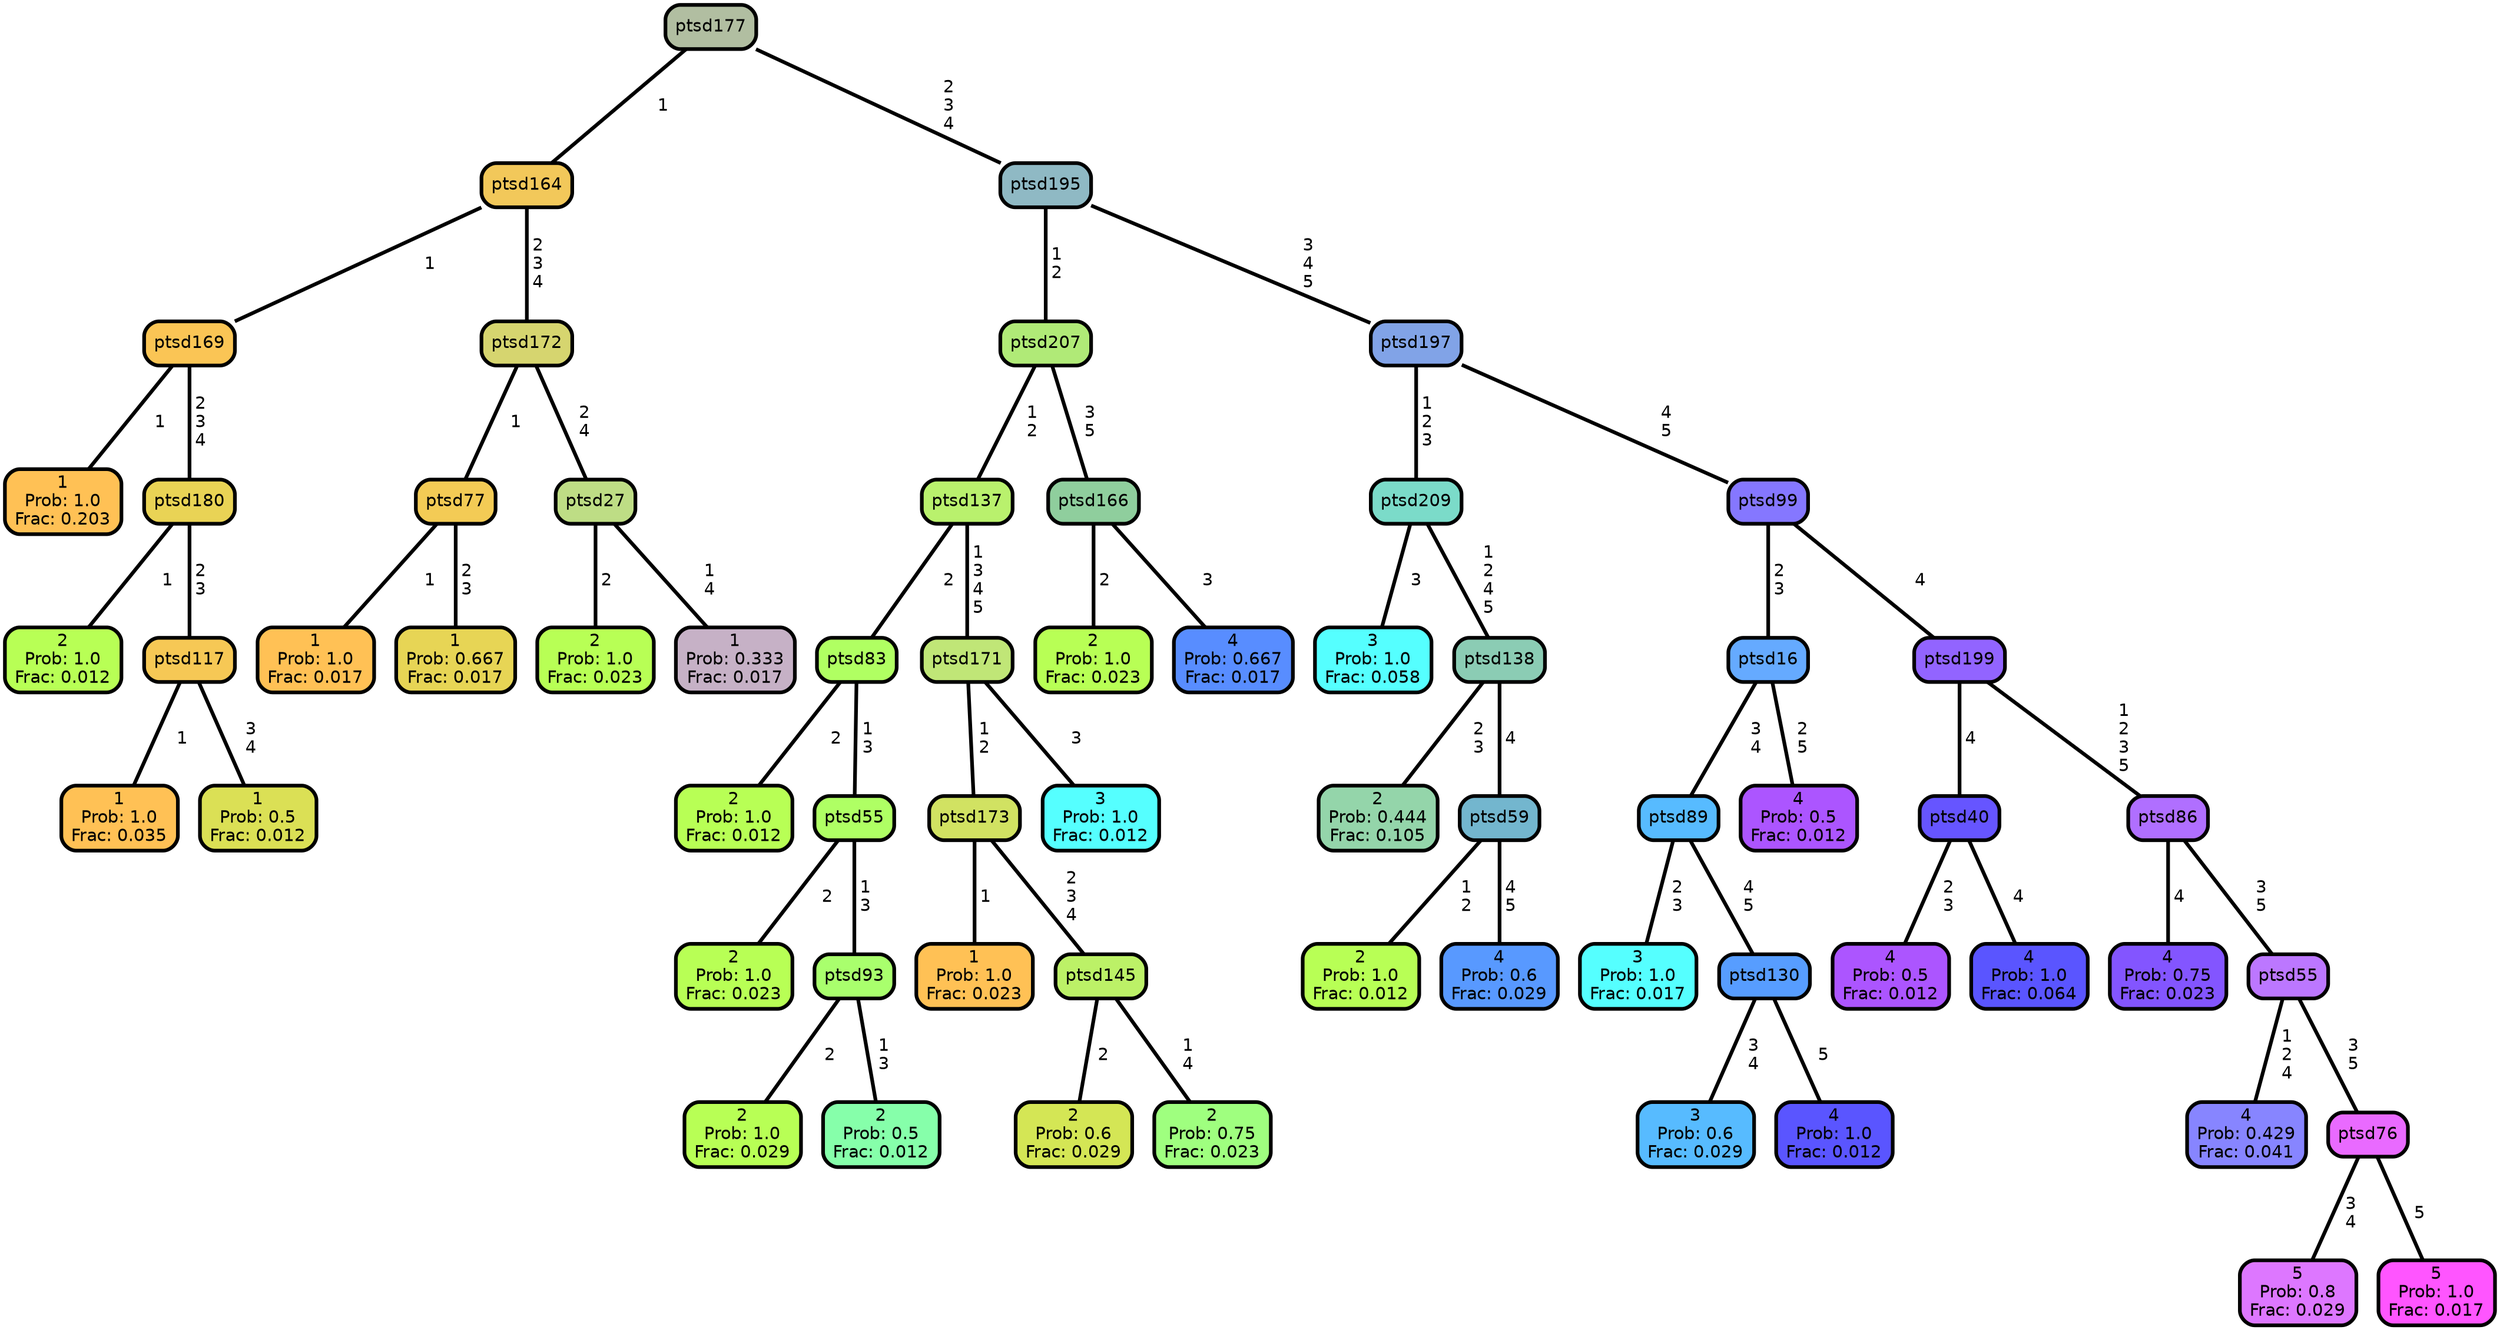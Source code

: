 graph Tree {
node [shape=box, style="filled, rounded",color="black",penwidth="3",fontcolor="black",                 fontname=helvetica] ;
graph [ranksep="0 equally", splines=straight,                 bgcolor=transparent, dpi=200] ;
edge [fontname=helvetica, color=black] ;
0 [label="1
Prob: 1.0
Frac: 0.203", fillcolor="#ffc155"] ;
1 [label="ptsd169", fillcolor="#fac555"] ;
2 [label="2
Prob: 1.0
Frac: 0.012", fillcolor="#b8ff55"] ;
3 [label="ptsd180", fillcolor="#e9d355"] ;
4 [label="1
Prob: 1.0
Frac: 0.035", fillcolor="#ffc155"] ;
5 [label="ptsd117", fillcolor="#f6c855"] ;
6 [label="1
Prob: 0.5
Frac: 0.012", fillcolor="#dbe055"] ;
7 [label="ptsd164", fillcolor="#f2c85a"] ;
8 [label="1
Prob: 1.0
Frac: 0.017", fillcolor="#ffc155"] ;
9 [label="ptsd77", fillcolor="#f3cb55"] ;
10 [label="1
Prob: 0.667
Frac: 0.017", fillcolor="#e7d555"] ;
11 [label="ptsd172", fillcolor="#d6d56f"] ;
12 [label="2
Prob: 1.0
Frac: 0.023", fillcolor="#b8ff55"] ;
13 [label="ptsd27", fillcolor="#bedd85"] ;
14 [label="1
Prob: 0.333
Frac: 0.017", fillcolor="#c6b1c6"] ;
15 [label="ptsd177", fillcolor="#b1bea1"] ;
16 [label="2
Prob: 1.0
Frac: 0.012", fillcolor="#b8ff55"] ;
17 [label="ptsd83", fillcolor="#b0ff62"] ;
18 [label="2
Prob: 1.0
Frac: 0.023", fillcolor="#b8ff55"] ;
19 [label="ptsd55", fillcolor="#afff64"] ;
20 [label="2
Prob: 1.0
Frac: 0.029", fillcolor="#b8ff55"] ;
21 [label="ptsd93", fillcolor="#a9ff6d"] ;
22 [label="2
Prob: 0.5
Frac: 0.012", fillcolor="#86ffaa"] ;
23 [label="ptsd137", fillcolor="#b9f16d"] ;
24 [label="1
Prob: 1.0
Frac: 0.023", fillcolor="#ffc155"] ;
25 [label="ptsd173", fillcolor="#d1e262"] ;
26 [label="2
Prob: 0.6
Frac: 0.029", fillcolor="#d4e655"] ;
27 [label="ptsd145", fillcolor="#bcf167"] ;
28 [label="2
Prob: 0.75
Frac: 0.023", fillcolor="#9fff7f"] ;
29 [label="ptsd171", fillcolor="#c0e677"] ;
30 [label="3
Prob: 1.0
Frac: 0.012", fillcolor="#55ffff"] ;
31 [label="ptsd207", fillcolor="#b0ea77"] ;
32 [label="2
Prob: 1.0
Frac: 0.023", fillcolor="#b8ff55"] ;
33 [label="ptsd166", fillcolor="#8fce9d"] ;
34 [label="4
Prob: 0.667
Frac: 0.017", fillcolor="#588dff"] ;
35 [label="ptsd195", fillcolor="#8fb9c4"] ;
36 [label="3
Prob: 1.0
Frac: 0.058", fillcolor="#55ffff"] ;
37 [label="ptsd209", fillcolor="#7bdbc9"] ;
38 [label="2
Prob: 0.444
Frac: 0.105", fillcolor="#94d5aa"] ;
39 [label="ptsd138", fillcolor="#8bccb4"] ;
40 [label="2
Prob: 1.0
Frac: 0.012", fillcolor="#b8ff55"] ;
41 [label="ptsd59", fillcolor="#73b6ce"] ;
42 [label="4
Prob: 0.6
Frac: 0.029", fillcolor="#5899ff"] ;
43 [label="ptsd197", fillcolor="#81a3e7"] ;
44 [label="3
Prob: 1.0
Frac: 0.017", fillcolor="#55ffff"] ;
45 [label="ptsd89", fillcolor="#57bbff"] ;
46 [label="3
Prob: 0.6
Frac: 0.029", fillcolor="#57bbff"] ;
47 [label="ptsd130", fillcolor="#579dff"] ;
48 [label="4
Prob: 1.0
Frac: 0.012", fillcolor="#5a55ff"] ;
49 [label="ptsd16", fillcolor="#65aaff"] ;
50 [label="4
Prob: 0.5
Frac: 0.012", fillcolor="#ac55ff"] ;
51 [label="ptsd99", fillcolor="#8577ff"] ;
52 [label="4
Prob: 0.5
Frac: 0.012", fillcolor="#ac55ff"] ;
53 [label="ptsd40", fillcolor="#6655ff"] ;
54 [label="4
Prob: 1.0
Frac: 0.064", fillcolor="#5a55ff"] ;
55 [label="ptsd199", fillcolor="#9264ff"] ;
56 [label="4
Prob: 0.75
Frac: 0.023", fillcolor="#8355ff"] ;
57 [label="ptsd86", fillcolor="#b06fff"] ;
58 [label="4
Prob: 0.429
Frac: 0.041", fillcolor="#8785ff"] ;
59 [label="ptsd55", fillcolor="#bc77ff"] ;
60 [label="5
Prob: 0.8
Frac: 0.029", fillcolor="#dd77ff"] ;
61 [label="ptsd76", fillcolor="#e96aff"] ;
62 [label="5
Prob: 1.0
Frac: 0.017", fillcolor="#ff55ff"] ;
1 -- 0 [label=" 1",penwidth=3] ;
1 -- 3 [label=" 2\n 3\n 4",penwidth=3] ;
3 -- 2 [label=" 1",penwidth=3] ;
3 -- 5 [label=" 2\n 3",penwidth=3] ;
5 -- 4 [label=" 1",penwidth=3] ;
5 -- 6 [label=" 3\n 4",penwidth=3] ;
7 -- 1 [label=" 1",penwidth=3] ;
7 -- 11 [label=" 2\n 3\n 4",penwidth=3] ;
9 -- 8 [label=" 1",penwidth=3] ;
9 -- 10 [label=" 2\n 3",penwidth=3] ;
11 -- 9 [label=" 1",penwidth=3] ;
11 -- 13 [label=" 2\n 4",penwidth=3] ;
13 -- 12 [label=" 2",penwidth=3] ;
13 -- 14 [label=" 1\n 4",penwidth=3] ;
15 -- 7 [label=" 1",penwidth=3] ;
15 -- 35 [label=" 2\n 3\n 4",penwidth=3] ;
17 -- 16 [label=" 2",penwidth=3] ;
17 -- 19 [label=" 1\n 3",penwidth=3] ;
19 -- 18 [label=" 2",penwidth=3] ;
19 -- 21 [label=" 1\n 3",penwidth=3] ;
21 -- 20 [label=" 2",penwidth=3] ;
21 -- 22 [label=" 1\n 3",penwidth=3] ;
23 -- 17 [label=" 2",penwidth=3] ;
23 -- 29 [label=" 1\n 3\n 4\n 5",penwidth=3] ;
25 -- 24 [label=" 1",penwidth=3] ;
25 -- 27 [label=" 2\n 3\n 4",penwidth=3] ;
27 -- 26 [label=" 2",penwidth=3] ;
27 -- 28 [label=" 1\n 4",penwidth=3] ;
29 -- 25 [label=" 1\n 2",penwidth=3] ;
29 -- 30 [label=" 3",penwidth=3] ;
31 -- 23 [label=" 1\n 2",penwidth=3] ;
31 -- 33 [label=" 3\n 5",penwidth=3] ;
33 -- 32 [label=" 2",penwidth=3] ;
33 -- 34 [label=" 3",penwidth=3] ;
35 -- 31 [label=" 1\n 2",penwidth=3] ;
35 -- 43 [label=" 3\n 4\n 5",penwidth=3] ;
37 -- 36 [label=" 3",penwidth=3] ;
37 -- 39 [label=" 1\n 2\n 4\n 5",penwidth=3] ;
39 -- 38 [label=" 2\n 3",penwidth=3] ;
39 -- 41 [label=" 4",penwidth=3] ;
41 -- 40 [label=" 1\n 2",penwidth=3] ;
41 -- 42 [label=" 4\n 5",penwidth=3] ;
43 -- 37 [label=" 1\n 2\n 3",penwidth=3] ;
43 -- 51 [label=" 4\n 5",penwidth=3] ;
45 -- 44 [label=" 2\n 3",penwidth=3] ;
45 -- 47 [label=" 4\n 5",penwidth=3] ;
47 -- 46 [label=" 3\n 4",penwidth=3] ;
47 -- 48 [label=" 5",penwidth=3] ;
49 -- 45 [label=" 3\n 4",penwidth=3] ;
49 -- 50 [label=" 2\n 5",penwidth=3] ;
51 -- 49 [label=" 2\n 3",penwidth=3] ;
51 -- 55 [label=" 4",penwidth=3] ;
53 -- 52 [label=" 2\n 3",penwidth=3] ;
53 -- 54 [label=" 4",penwidth=3] ;
55 -- 53 [label=" 4",penwidth=3] ;
55 -- 57 [label=" 1\n 2\n 3\n 5",penwidth=3] ;
57 -- 56 [label=" 4",penwidth=3] ;
57 -- 59 [label=" 3\n 5",penwidth=3] ;
59 -- 58 [label=" 1\n 2\n 4",penwidth=3] ;
59 -- 61 [label=" 3\n 5",penwidth=3] ;
61 -- 60 [label=" 3\n 4",penwidth=3] ;
61 -- 62 [label=" 5",penwidth=3] ;
{rank = same;}}